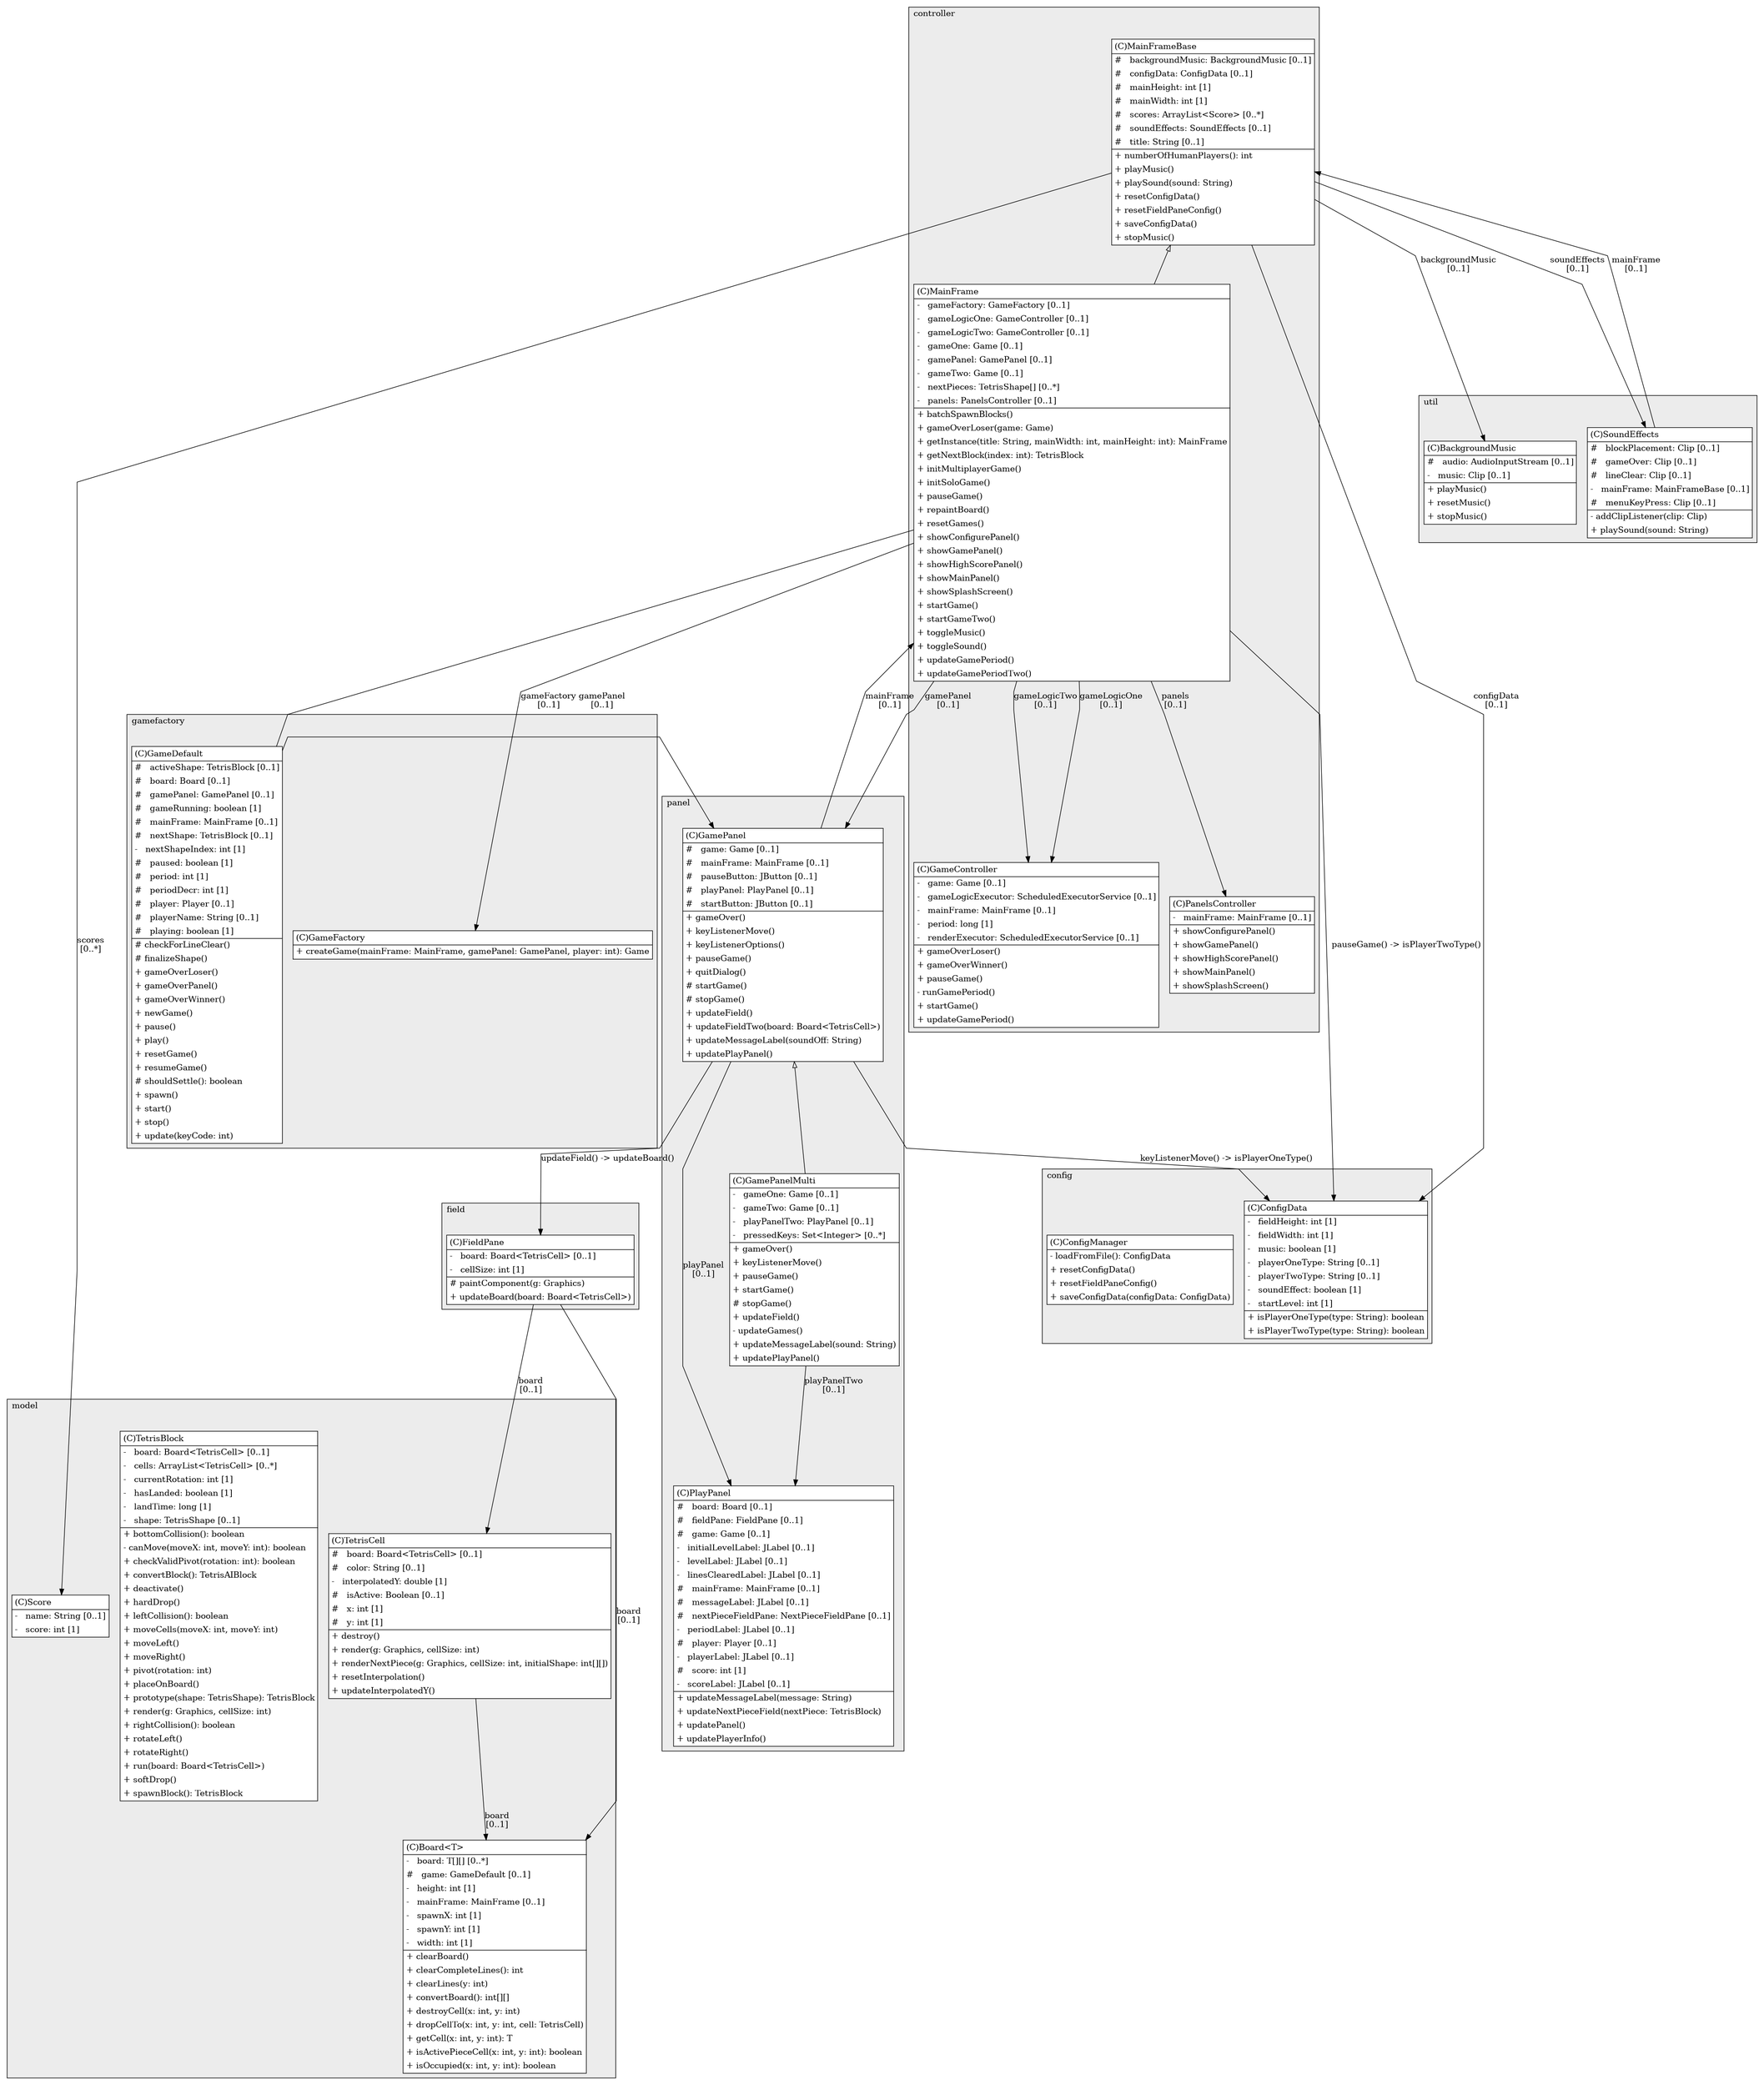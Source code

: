 @startuml

/' diagram meta data start
config=StructureConfiguration;
{
  "projectClassification": {
    "searchMode": "OpenProject", // OpenProject, AllProjects
    "includedProjects": "",
    "pathEndKeywords": "*.impl",
    "isClientPath": "",
    "isClientName": "",
    "isTestPath": "",
    "isTestName": "",
    "isMappingPath": "",
    "isMappingName": "",
    "isDataAccessPath": "",
    "isDataAccessName": "",
    "isDataStructurePath": "",
    "isDataStructureName": "",
    "isInterfaceStructuresPath": "",
    "isInterfaceStructuresName": "",
    "isEntryPointPath": "",
    "isEntryPointName": "",
    "treatFinalFieldsAsMandatory": false
  },
  "graphRestriction": {
    "classPackageExcludeFilter": "",
    "classPackageIncludeFilter": "",
    "classNameExcludeFilter": "",
    "classNameIncludeFilter": "",
    "methodNameExcludeFilter": "",
    "methodNameIncludeFilter": "",
    "removeByInheritance": "", // inheritance/annotation based filtering is done in a second step
    "removeByAnnotation": "",
    "removeByClassPackage": "", // cleanup the graph after inheritance/annotation based filtering is done
    "removeByClassName": "",
    "cutMappings": false,
    "cutEnum": true,
    "cutTests": true,
    "cutClient": true,
    "cutDataAccess": true,
    "cutInterfaceStructures": true,
    "cutDataStructures": true,
    "cutGetterAndSetter": true,
    "cutConstructors": true
  },
  "graphTraversal": {
    "forwardDepth": 3,
    "backwardDepth": 3,
    "classPackageExcludeFilter": "",
    "classPackageIncludeFilter": "",
    "classNameExcludeFilter": "",
    "classNameIncludeFilter": "",
    "methodNameExcludeFilter": "",
    "methodNameIncludeFilter": "",
    "hideMappings": false,
    "hideDataStructures": false,
    "hidePrivateMethods": true,
    "hideInterfaceCalls": true, // indirection: implementation -> interface (is hidden) -> implementation
    "onlyShowApplicationEntryPoints": false, // root node is included
    "useMethodCallsForStructureDiagram": "ForwardOnly" // ForwardOnly, BothDirections, No
  },
  "details": {
    "aggregation": "GroupByClass", // ByClass, GroupByClass, None
    "showClassGenericTypes": true,
    "showMethods": true,
    "showMethodParameterNames": true,
    "showMethodParameterTypes": true,
    "showMethodReturnType": true,
    "showPackageLevels": 2,
    "showDetailedClassStructure": true
  },
  "rootClass": "view.panel.GamePanel",
  "extensionCallbackMethod": "" // qualified.class.name#methodName - signature: public static String method(String)
}
diagram meta data end '/



digraph g {
    rankdir="TB"
    splines=polyline
    

'nodes 
subgraph cluster_104069929 { 
   	label=model
	labeljust=l
	fillcolor="#ececec"
	style=filled
   
   Board104069929[
	label=<<TABLE BORDER="1" CELLBORDER="0" CELLPADDING="4" CELLSPACING="0">
<TR><TD ALIGN="LEFT" >(C)Board&lt;T&gt;</TD></TR>
<HR/>
<TR><TD ALIGN="LEFT" >-   board: T[][] [0..*]</TD></TR>
<TR><TD ALIGN="LEFT" >#   game: GameDefault [0..1]</TD></TR>
<TR><TD ALIGN="LEFT" >-   height: int [1]</TD></TR>
<TR><TD ALIGN="LEFT" >-   mainFrame: MainFrame [0..1]</TD></TR>
<TR><TD ALIGN="LEFT" >-   spawnX: int [1]</TD></TR>
<TR><TD ALIGN="LEFT" >-   spawnY: int [1]</TD></TR>
<TR><TD ALIGN="LEFT" >-   width: int [1]</TD></TR>
<HR/>
<TR><TD ALIGN="LEFT" >+ clearBoard()</TD></TR>
<TR><TD ALIGN="LEFT" >+ clearCompleteLines(): int</TD></TR>
<TR><TD ALIGN="LEFT" >+ clearLines(y: int)</TD></TR>
<TR><TD ALIGN="LEFT" >+ convertBoard(): int[][]</TD></TR>
<TR><TD ALIGN="LEFT" >+ destroyCell(x: int, y: int)</TD></TR>
<TR><TD ALIGN="LEFT" >+ dropCellTo(x: int, y: int, cell: TetrisCell)</TD></TR>
<TR><TD ALIGN="LEFT" >+ getCell(x: int, y: int): T</TD></TR>
<TR><TD ALIGN="LEFT" >+ isActivePieceCell(x: int, y: int): boolean</TD></TR>
<TR><TD ALIGN="LEFT" >+ isOccupied(x: int, y: int): boolean</TD></TR>
</TABLE>>
	style=filled
	margin=0
	shape=plaintext
	fillcolor="#FFFFFF"
];

Score104069929[
	label=<<TABLE BORDER="1" CELLBORDER="0" CELLPADDING="4" CELLSPACING="0">
<TR><TD ALIGN="LEFT" >(C)Score</TD></TR>
<HR/>
<TR><TD ALIGN="LEFT" >-   name: String [0..1]</TD></TR>
<TR><TD ALIGN="LEFT" >-   score: int [1]</TD></TR>
</TABLE>>
	style=filled
	margin=0
	shape=plaintext
	fillcolor="#FFFFFF"
];

TetrisBlock104069929[
	label=<<TABLE BORDER="1" CELLBORDER="0" CELLPADDING="4" CELLSPACING="0">
<TR><TD ALIGN="LEFT" >(C)TetrisBlock</TD></TR>
<HR/>
<TR><TD ALIGN="LEFT" >-   board: Board&lt;TetrisCell&gt; [0..1]</TD></TR>
<TR><TD ALIGN="LEFT" >-   cells: ArrayList&lt;TetrisCell&gt; [0..*]</TD></TR>
<TR><TD ALIGN="LEFT" >-   currentRotation: int [1]</TD></TR>
<TR><TD ALIGN="LEFT" >-   hasLanded: boolean [1]</TD></TR>
<TR><TD ALIGN="LEFT" >-   landTime: long [1]</TD></TR>
<TR><TD ALIGN="LEFT" >-   shape: TetrisShape [0..1]</TD></TR>
<HR/>
<TR><TD ALIGN="LEFT" >+ bottomCollision(): boolean</TD></TR>
<TR><TD ALIGN="LEFT" >- canMove(moveX: int, moveY: int): boolean</TD></TR>
<TR><TD ALIGN="LEFT" >+ checkValidPivot(rotation: int): boolean</TD></TR>
<TR><TD ALIGN="LEFT" >+ convertBlock(): TetrisAIBlock</TD></TR>
<TR><TD ALIGN="LEFT" >+ deactivate()</TD></TR>
<TR><TD ALIGN="LEFT" >+ hardDrop()</TD></TR>
<TR><TD ALIGN="LEFT" >+ leftCollision(): boolean</TD></TR>
<TR><TD ALIGN="LEFT" >+ moveCells(moveX: int, moveY: int)</TD></TR>
<TR><TD ALIGN="LEFT" >+ moveLeft()</TD></TR>
<TR><TD ALIGN="LEFT" >+ moveRight()</TD></TR>
<TR><TD ALIGN="LEFT" >+ pivot(rotation: int)</TD></TR>
<TR><TD ALIGN="LEFT" >+ placeOnBoard()</TD></TR>
<TR><TD ALIGN="LEFT" >+ prototype(shape: TetrisShape): TetrisBlock</TD></TR>
<TR><TD ALIGN="LEFT" >+ render(g: Graphics, cellSize: int)</TD></TR>
<TR><TD ALIGN="LEFT" >+ rightCollision(): boolean</TD></TR>
<TR><TD ALIGN="LEFT" >+ rotateLeft()</TD></TR>
<TR><TD ALIGN="LEFT" >+ rotateRight()</TD></TR>
<TR><TD ALIGN="LEFT" >+ run(board: Board&lt;TetrisCell&gt;)</TD></TR>
<TR><TD ALIGN="LEFT" >+ softDrop()</TD></TR>
<TR><TD ALIGN="LEFT" >+ spawnBlock(): TetrisBlock</TD></TR>
</TABLE>>
	style=filled
	margin=0
	shape=plaintext
	fillcolor="#FFFFFF"
];

TetrisCell104069929[
	label=<<TABLE BORDER="1" CELLBORDER="0" CELLPADDING="4" CELLSPACING="0">
<TR><TD ALIGN="LEFT" >(C)TetrisCell</TD></TR>
<HR/>
<TR><TD ALIGN="LEFT" >#   board: Board&lt;TetrisCell&gt; [0..1]</TD></TR>
<TR><TD ALIGN="LEFT" >#   color: String [0..1]</TD></TR>
<TR><TD ALIGN="LEFT" >-   interpolatedY: double [1]</TD></TR>
<TR><TD ALIGN="LEFT" >#   isActive: Boolean [0..1]</TD></TR>
<TR><TD ALIGN="LEFT" >#   x: int [1]</TD></TR>
<TR><TD ALIGN="LEFT" >#   y: int [1]</TD></TR>
<HR/>
<TR><TD ALIGN="LEFT" >+ destroy()</TD></TR>
<TR><TD ALIGN="LEFT" >+ render(g: Graphics, cellSize: int)</TD></TR>
<TR><TD ALIGN="LEFT" >+ renderNextPiece(g: Graphics, cellSize: int, initialShape: int[][])</TD></TR>
<TR><TD ALIGN="LEFT" >+ resetInterpolation()</TD></TR>
<TR><TD ALIGN="LEFT" >+ updateInterpolatedY()</TD></TR>
</TABLE>>
	style=filled
	margin=0
	shape=plaintext
	fillcolor="#FFFFFF"
];
} 

subgraph cluster_106433028 { 
   	label=panel
	labeljust=l
	fillcolor="#ececec"
	style=filled
   
   GamePanel1369366907[
	label=<<TABLE BORDER="1" CELLBORDER="0" CELLPADDING="4" CELLSPACING="0">
<TR><TD ALIGN="LEFT" >(C)GamePanel</TD></TR>
<HR/>
<TR><TD ALIGN="LEFT" >#   game: Game [0..1]</TD></TR>
<TR><TD ALIGN="LEFT" >#   mainFrame: MainFrame [0..1]</TD></TR>
<TR><TD ALIGN="LEFT" >#   pauseButton: JButton [0..1]</TD></TR>
<TR><TD ALIGN="LEFT" >#   playPanel: PlayPanel [0..1]</TD></TR>
<TR><TD ALIGN="LEFT" >#   startButton: JButton [0..1]</TD></TR>
<HR/>
<TR><TD ALIGN="LEFT" >+ gameOver()</TD></TR>
<TR><TD ALIGN="LEFT" >+ keyListenerMove()</TD></TR>
<TR><TD ALIGN="LEFT" >+ keyListenerOptions()</TD></TR>
<TR><TD ALIGN="LEFT" >+ pauseGame()</TD></TR>
<TR><TD ALIGN="LEFT" >+ quitDialog()</TD></TR>
<TR><TD ALIGN="LEFT" ># startGame()</TD></TR>
<TR><TD ALIGN="LEFT" ># stopGame()</TD></TR>
<TR><TD ALIGN="LEFT" >+ updateField()</TD></TR>
<TR><TD ALIGN="LEFT" >+ updateFieldTwo(board: Board&lt;TetrisCell&gt;)</TD></TR>
<TR><TD ALIGN="LEFT" >+ updateMessageLabel(soundOff: String)</TD></TR>
<TR><TD ALIGN="LEFT" >+ updatePlayPanel()</TD></TR>
</TABLE>>
	style=filled
	margin=0
	shape=plaintext
	fillcolor="#FFFFFF"
];

GamePanelMulti1369366907[
	label=<<TABLE BORDER="1" CELLBORDER="0" CELLPADDING="4" CELLSPACING="0">
<TR><TD ALIGN="LEFT" >(C)GamePanelMulti</TD></TR>
<HR/>
<TR><TD ALIGN="LEFT" >-   gameOne: Game [0..1]</TD></TR>
<TR><TD ALIGN="LEFT" >-   gameTwo: Game [0..1]</TD></TR>
<TR><TD ALIGN="LEFT" >-   playPanelTwo: PlayPanel [0..1]</TD></TR>
<TR><TD ALIGN="LEFT" >-   pressedKeys: Set&lt;Integer&gt; [0..*]</TD></TR>
<HR/>
<TR><TD ALIGN="LEFT" >+ gameOver()</TD></TR>
<TR><TD ALIGN="LEFT" >+ keyListenerMove()</TD></TR>
<TR><TD ALIGN="LEFT" >+ pauseGame()</TD></TR>
<TR><TD ALIGN="LEFT" >+ startGame()</TD></TR>
<TR><TD ALIGN="LEFT" ># stopGame()</TD></TR>
<TR><TD ALIGN="LEFT" >+ updateField()</TD></TR>
<TR><TD ALIGN="LEFT" >- updateGames()</TD></TR>
<TR><TD ALIGN="LEFT" >+ updateMessageLabel(sound: String)</TD></TR>
<TR><TD ALIGN="LEFT" >+ updatePlayPanel()</TD></TR>
</TABLE>>
	style=filled
	margin=0
	shape=plaintext
	fillcolor="#FFFFFF"
];

PlayPanel1369366907[
	label=<<TABLE BORDER="1" CELLBORDER="0" CELLPADDING="4" CELLSPACING="0">
<TR><TD ALIGN="LEFT" >(C)PlayPanel</TD></TR>
<HR/>
<TR><TD ALIGN="LEFT" >#   board: Board [0..1]</TD></TR>
<TR><TD ALIGN="LEFT" >#   fieldPane: FieldPane [0..1]</TD></TR>
<TR><TD ALIGN="LEFT" >#   game: Game [0..1]</TD></TR>
<TR><TD ALIGN="LEFT" >-   initialLevelLabel: JLabel [0..1]</TD></TR>
<TR><TD ALIGN="LEFT" >-   levelLabel: JLabel [0..1]</TD></TR>
<TR><TD ALIGN="LEFT" >-   linesClearedLabel: JLabel [0..1]</TD></TR>
<TR><TD ALIGN="LEFT" >#   mainFrame: MainFrame [0..1]</TD></TR>
<TR><TD ALIGN="LEFT" >#   messageLabel: JLabel [0..1]</TD></TR>
<TR><TD ALIGN="LEFT" >#   nextPieceFieldPane: NextPieceFieldPane [0..1]</TD></TR>
<TR><TD ALIGN="LEFT" >-   periodLabel: JLabel [0..1]</TD></TR>
<TR><TD ALIGN="LEFT" >#   player: Player [0..1]</TD></TR>
<TR><TD ALIGN="LEFT" >-   playerLabel: JLabel [0..1]</TD></TR>
<TR><TD ALIGN="LEFT" >#   score: int [1]</TD></TR>
<TR><TD ALIGN="LEFT" >-   scoreLabel: JLabel [0..1]</TD></TR>
<HR/>
<TR><TD ALIGN="LEFT" >+ updateMessageLabel(message: String)</TD></TR>
<TR><TD ALIGN="LEFT" >+ updateNextPieceField(nextPiece: TetrisBlock)</TD></TR>
<TR><TD ALIGN="LEFT" >+ updatePanel()</TD></TR>
<TR><TD ALIGN="LEFT" >+ updatePlayerInfo()</TD></TR>
</TABLE>>
	style=filled
	margin=0
	shape=plaintext
	fillcolor="#FFFFFF"
];
} 

subgraph cluster_1354792126 { 
   	label=config
	labeljust=l
	fillcolor="#ececec"
	style=filled
   
   ConfigData1354792126[
	label=<<TABLE BORDER="1" CELLBORDER="0" CELLPADDING="4" CELLSPACING="0">
<TR><TD ALIGN="LEFT" >(C)ConfigData</TD></TR>
<HR/>
<TR><TD ALIGN="LEFT" >-   fieldHeight: int [1]</TD></TR>
<TR><TD ALIGN="LEFT" >-   fieldWidth: int [1]</TD></TR>
<TR><TD ALIGN="LEFT" >-   music: boolean [1]</TD></TR>
<TR><TD ALIGN="LEFT" >-   playerOneType: String [0..1]</TD></TR>
<TR><TD ALIGN="LEFT" >-   playerTwoType: String [0..1]</TD></TR>
<TR><TD ALIGN="LEFT" >-   soundEffect: boolean [1]</TD></TR>
<TR><TD ALIGN="LEFT" >-   startLevel: int [1]</TD></TR>
<HR/>
<TR><TD ALIGN="LEFT" >+ isPlayerOneType(type: String): boolean</TD></TR>
<TR><TD ALIGN="LEFT" >+ isPlayerTwoType(type: String): boolean</TD></TR>
</TABLE>>
	style=filled
	margin=0
	shape=plaintext
	fillcolor="#FFFFFF"
];

ConfigManager1354792126[
	label=<<TABLE BORDER="1" CELLBORDER="0" CELLPADDING="4" CELLSPACING="0">
<TR><TD ALIGN="LEFT" >(C)ConfigManager</TD></TR>
<HR/>
<TR><TD ALIGN="LEFT" >- loadFromFile(): ConfigData</TD></TR>
<TR><TD ALIGN="LEFT" >+ resetConfigData()</TD></TR>
<TR><TD ALIGN="LEFT" >+ resetFieldPaneConfig()</TD></TR>
<TR><TD ALIGN="LEFT" >+ saveConfigData(configData: ConfigData)</TD></TR>
</TABLE>>
	style=filled
	margin=0
	shape=plaintext
	fillcolor="#FFFFFF"
];
} 

subgraph cluster_1404891352 { 
   	label=gamefactory
	labeljust=l
	fillcolor="#ececec"
	style=filled
   
   GameDefault1313329773[
	label=<<TABLE BORDER="1" CELLBORDER="0" CELLPADDING="4" CELLSPACING="0">
<TR><TD ALIGN="LEFT" >(C)GameDefault</TD></TR>
<HR/>
<TR><TD ALIGN="LEFT" >#   activeShape: TetrisBlock [0..1]</TD></TR>
<TR><TD ALIGN="LEFT" >#   board: Board [0..1]</TD></TR>
<TR><TD ALIGN="LEFT" >#   gamePanel: GamePanel [0..1]</TD></TR>
<TR><TD ALIGN="LEFT" >#   gameRunning: boolean [1]</TD></TR>
<TR><TD ALIGN="LEFT" >#   mainFrame: MainFrame [0..1]</TD></TR>
<TR><TD ALIGN="LEFT" >#   nextShape: TetrisBlock [0..1]</TD></TR>
<TR><TD ALIGN="LEFT" >-   nextShapeIndex: int [1]</TD></TR>
<TR><TD ALIGN="LEFT" >#   paused: boolean [1]</TD></TR>
<TR><TD ALIGN="LEFT" >#   period: int [1]</TD></TR>
<TR><TD ALIGN="LEFT" >#   periodDecr: int [1]</TD></TR>
<TR><TD ALIGN="LEFT" >#   player: Player [0..1]</TD></TR>
<TR><TD ALIGN="LEFT" >#   playerName: String [0..1]</TD></TR>
<TR><TD ALIGN="LEFT" >#   playing: boolean [1]</TD></TR>
<HR/>
<TR><TD ALIGN="LEFT" ># checkForLineClear()</TD></TR>
<TR><TD ALIGN="LEFT" ># finalizeShape()</TD></TR>
<TR><TD ALIGN="LEFT" >+ gameOverLoser()</TD></TR>
<TR><TD ALIGN="LEFT" >+ gameOverPanel()</TD></TR>
<TR><TD ALIGN="LEFT" >+ gameOverWinner()</TD></TR>
<TR><TD ALIGN="LEFT" >+ newGame()</TD></TR>
<TR><TD ALIGN="LEFT" >+ pause()</TD></TR>
<TR><TD ALIGN="LEFT" >+ play()</TD></TR>
<TR><TD ALIGN="LEFT" >+ resetGame()</TD></TR>
<TR><TD ALIGN="LEFT" >+ resumeGame()</TD></TR>
<TR><TD ALIGN="LEFT" ># shouldSettle(): boolean</TD></TR>
<TR><TD ALIGN="LEFT" >+ spawn()</TD></TR>
<TR><TD ALIGN="LEFT" >+ start()</TD></TR>
<TR><TD ALIGN="LEFT" >+ stop()</TD></TR>
<TR><TD ALIGN="LEFT" >+ update(keyCode: int)</TD></TR>
</TABLE>>
	style=filled
	margin=0
	shape=plaintext
	fillcolor="#FFFFFF"
];

GameFactory1313329773[
	label=<<TABLE BORDER="1" CELLBORDER="0" CELLPADDING="4" CELLSPACING="0">
<TR><TD ALIGN="LEFT" >(C)GameFactory</TD></TR>
<HR/>
<TR><TD ALIGN="LEFT" >+ createGame(mainFrame: MainFrame, gamePanel: GamePanel, player: int): Game</TD></TR>
</TABLE>>
	style=filled
	margin=0
	shape=plaintext
	fillcolor="#FFFFFF"
];
} 

subgraph cluster_3600386 { 
   	label=util
	labeljust=l
	fillcolor="#ececec"
	style=filled
   
   BackgroundMusic3600386[
	label=<<TABLE BORDER="1" CELLBORDER="0" CELLPADDING="4" CELLSPACING="0">
<TR><TD ALIGN="LEFT" >(C)BackgroundMusic</TD></TR>
<HR/>
<TR><TD ALIGN="LEFT" >#   audio: AudioInputStream [0..1]</TD></TR>
<TR><TD ALIGN="LEFT" >-   music: Clip [0..1]</TD></TR>
<HR/>
<TR><TD ALIGN="LEFT" >+ playMusic()</TD></TR>
<TR><TD ALIGN="LEFT" >+ resetMusic()</TD></TR>
<TR><TD ALIGN="LEFT" >+ stopMusic()</TD></TR>
</TABLE>>
	style=filled
	margin=0
	shape=plaintext
	fillcolor="#FFFFFF"
];

SoundEffects3600386[
	label=<<TABLE BORDER="1" CELLBORDER="0" CELLPADDING="4" CELLSPACING="0">
<TR><TD ALIGN="LEFT" >(C)SoundEffects</TD></TR>
<HR/>
<TR><TD ALIGN="LEFT" >#   blockPlacement: Clip [0..1]</TD></TR>
<TR><TD ALIGN="LEFT" >#   gameOver: Clip [0..1]</TD></TR>
<TR><TD ALIGN="LEFT" >#   lineClear: Clip [0..1]</TD></TR>
<TR><TD ALIGN="LEFT" >-   mainFrame: MainFrameBase [0..1]</TD></TR>
<TR><TD ALIGN="LEFT" >#   menuKeyPress: Clip [0..1]</TD></TR>
<HR/>
<TR><TD ALIGN="LEFT" >- addClipListener(clip: Clip)</TD></TR>
<TR><TD ALIGN="LEFT" >+ playSound(sound: String)</TD></TR>
</TABLE>>
	style=filled
	margin=0
	shape=plaintext
	fillcolor="#FFFFFF"
];
} 

subgraph cluster_637428636 { 
   	label=controller
	labeljust=l
	fillcolor="#ececec"
	style=filled
   
   GameController637428636[
	label=<<TABLE BORDER="1" CELLBORDER="0" CELLPADDING="4" CELLSPACING="0">
<TR><TD ALIGN="LEFT" >(C)GameController</TD></TR>
<HR/>
<TR><TD ALIGN="LEFT" >-   game: Game [0..1]</TD></TR>
<TR><TD ALIGN="LEFT" >-   gameLogicExecutor: ScheduledExecutorService [0..1]</TD></TR>
<TR><TD ALIGN="LEFT" >-   mainFrame: MainFrame [0..1]</TD></TR>
<TR><TD ALIGN="LEFT" >-   period: long [1]</TD></TR>
<TR><TD ALIGN="LEFT" >-   renderExecutor: ScheduledExecutorService [0..1]</TD></TR>
<HR/>
<TR><TD ALIGN="LEFT" >+ gameOverLoser()</TD></TR>
<TR><TD ALIGN="LEFT" >+ gameOverWinner()</TD></TR>
<TR><TD ALIGN="LEFT" >+ pauseGame()</TD></TR>
<TR><TD ALIGN="LEFT" >- runGamePeriod()</TD></TR>
<TR><TD ALIGN="LEFT" >+ startGame()</TD></TR>
<TR><TD ALIGN="LEFT" >+ updateGamePeriod()</TD></TR>
</TABLE>>
	style=filled
	margin=0
	shape=plaintext
	fillcolor="#FFFFFF"
];

MainFrame637428636[
	label=<<TABLE BORDER="1" CELLBORDER="0" CELLPADDING="4" CELLSPACING="0">
<TR><TD ALIGN="LEFT" >(C)MainFrame</TD></TR>
<HR/>
<TR><TD ALIGN="LEFT" >-   gameFactory: GameFactory [0..1]</TD></TR>
<TR><TD ALIGN="LEFT" >-   gameLogicOne: GameController [0..1]</TD></TR>
<TR><TD ALIGN="LEFT" >-   gameLogicTwo: GameController [0..1]</TD></TR>
<TR><TD ALIGN="LEFT" >-   gameOne: Game [0..1]</TD></TR>
<TR><TD ALIGN="LEFT" >-   gamePanel: GamePanel [0..1]</TD></TR>
<TR><TD ALIGN="LEFT" >-   gameTwo: Game [0..1]</TD></TR>
<TR><TD ALIGN="LEFT" >-   nextPieces: TetrisShape[] [0..*]</TD></TR>
<TR><TD ALIGN="LEFT" >-   panels: PanelsController [0..1]</TD></TR>
<HR/>
<TR><TD ALIGN="LEFT" >+ batchSpawnBlocks()</TD></TR>
<TR><TD ALIGN="LEFT" >+ gameOverLoser(game: Game)</TD></TR>
<TR><TD ALIGN="LEFT" >+ getInstance(title: String, mainWidth: int, mainHeight: int): MainFrame</TD></TR>
<TR><TD ALIGN="LEFT" >+ getNextBlock(index: int): TetrisBlock</TD></TR>
<TR><TD ALIGN="LEFT" >+ initMultiplayerGame()</TD></TR>
<TR><TD ALIGN="LEFT" >+ initSoloGame()</TD></TR>
<TR><TD ALIGN="LEFT" >+ pauseGame()</TD></TR>
<TR><TD ALIGN="LEFT" >+ repaintBoard()</TD></TR>
<TR><TD ALIGN="LEFT" >+ resetGames()</TD></TR>
<TR><TD ALIGN="LEFT" >+ showConfigurePanel()</TD></TR>
<TR><TD ALIGN="LEFT" >+ showGamePanel()</TD></TR>
<TR><TD ALIGN="LEFT" >+ showHighScorePanel()</TD></TR>
<TR><TD ALIGN="LEFT" >+ showMainPanel()</TD></TR>
<TR><TD ALIGN="LEFT" >+ showSplashScreen()</TD></TR>
<TR><TD ALIGN="LEFT" >+ startGame()</TD></TR>
<TR><TD ALIGN="LEFT" >+ startGameTwo()</TD></TR>
<TR><TD ALIGN="LEFT" >+ toggleMusic()</TD></TR>
<TR><TD ALIGN="LEFT" >+ toggleSound()</TD></TR>
<TR><TD ALIGN="LEFT" >+ updateGamePeriod()</TD></TR>
<TR><TD ALIGN="LEFT" >+ updateGamePeriodTwo()</TD></TR>
</TABLE>>
	style=filled
	margin=0
	shape=plaintext
	fillcolor="#FFFFFF"
];

MainFrameBase637428636[
	label=<<TABLE BORDER="1" CELLBORDER="0" CELLPADDING="4" CELLSPACING="0">
<TR><TD ALIGN="LEFT" >(C)MainFrameBase</TD></TR>
<HR/>
<TR><TD ALIGN="LEFT" >#   backgroundMusic: BackgroundMusic [0..1]</TD></TR>
<TR><TD ALIGN="LEFT" >#   configData: ConfigData [0..1]</TD></TR>
<TR><TD ALIGN="LEFT" >#   mainHeight: int [1]</TD></TR>
<TR><TD ALIGN="LEFT" >#   mainWidth: int [1]</TD></TR>
<TR><TD ALIGN="LEFT" >#   scores: ArrayList&lt;Score&gt; [0..*]</TD></TR>
<TR><TD ALIGN="LEFT" >#   soundEffects: SoundEffects [0..1]</TD></TR>
<TR><TD ALIGN="LEFT" >#   title: String [0..1]</TD></TR>
<HR/>
<TR><TD ALIGN="LEFT" >+ numberOfHumanPlayers(): int</TD></TR>
<TR><TD ALIGN="LEFT" >+ playMusic()</TD></TR>
<TR><TD ALIGN="LEFT" >+ playSound(sound: String)</TD></TR>
<TR><TD ALIGN="LEFT" >+ resetConfigData()</TD></TR>
<TR><TD ALIGN="LEFT" >+ resetFieldPaneConfig()</TD></TR>
<TR><TD ALIGN="LEFT" >+ saveConfigData()</TD></TR>
<TR><TD ALIGN="LEFT" >+ stopMusic()</TD></TR>
</TABLE>>
	style=filled
	margin=0
	shape=plaintext
	fillcolor="#FFFFFF"
];

PanelsController637428636[
	label=<<TABLE BORDER="1" CELLBORDER="0" CELLPADDING="4" CELLSPACING="0">
<TR><TD ALIGN="LEFT" >(C)PanelsController</TD></TR>
<HR/>
<TR><TD ALIGN="LEFT" >-   mainFrame: MainFrame [0..1]</TD></TR>
<HR/>
<TR><TD ALIGN="LEFT" >+ showConfigurePanel()</TD></TR>
<TR><TD ALIGN="LEFT" >+ showGamePanel()</TD></TR>
<TR><TD ALIGN="LEFT" >+ showHighScorePanel()</TD></TR>
<TR><TD ALIGN="LEFT" >+ showMainPanel()</TD></TR>
<TR><TD ALIGN="LEFT" >+ showSplashScreen()</TD></TR>
</TABLE>>
	style=filled
	margin=0
	shape=plaintext
	fillcolor="#FFFFFF"
];
} 

subgraph cluster_97427706 { 
   	label=field
	labeljust=l
	fillcolor="#ececec"
	style=filled
   
   FieldPane1360361585[
	label=<<TABLE BORDER="1" CELLBORDER="0" CELLPADDING="4" CELLSPACING="0">
<TR><TD ALIGN="LEFT" >(C)FieldPane</TD></TR>
<HR/>
<TR><TD ALIGN="LEFT" >-   board: Board&lt;TetrisCell&gt; [0..1]</TD></TR>
<TR><TD ALIGN="LEFT" >-   cellSize: int [1]</TD></TR>
<HR/>
<TR><TD ALIGN="LEFT" ># paintComponent(g: Graphics)</TD></TR>
<TR><TD ALIGN="LEFT" >+ updateBoard(board: Board&lt;TetrisCell&gt;)</TD></TR>
</TABLE>>
	style=filled
	margin=0
	shape=plaintext
	fillcolor="#FFFFFF"
];
} 

'edges    
FieldPane1360361585 -> Board104069929[label="board
[0..1]"];
FieldPane1360361585 -> TetrisCell104069929[label="board
[0..1]"];
GameDefault1313329773 -> GamePanel1369366907[label="gamePanel
[0..1]"];
GamePanel1369366907 -> ConfigData1354792126[label="keyListenerMove() -> isPlayerOneType()"];
GamePanel1369366907 -> FieldPane1360361585[label="updateField() -> updateBoard()"];
GamePanel1369366907 -> GamePanelMulti1369366907[arrowhead=none, arrowtail=empty, dir=both];
GamePanel1369366907 -> MainFrame637428636[label="mainFrame
[0..1]"];
GamePanel1369366907 -> PlayPanel1369366907[label="playPanel
[0..1]"];
GamePanelMulti1369366907 -> PlayPanel1369366907[label="playPanelTwo
[0..1]"];
MainFrame637428636 -> ConfigData1354792126[label="pauseGame() -> isPlayerTwoType()"];
MainFrame637428636 -> GameController637428636[label="gameLogicOne
[0..1]"];
MainFrame637428636 -> GameController637428636[label="gameLogicTwo
[0..1]"];
MainFrame637428636 -> GameDefault1313329773[arrowhead=none];
MainFrame637428636 -> GameFactory1313329773[label="gameFactory
[0..1]"];
MainFrame637428636 -> GamePanel1369366907[label="gamePanel
[0..1]"];
MainFrame637428636 -> PanelsController637428636[label="panels
[0..1]"];
MainFrameBase637428636 -> BackgroundMusic3600386[label="backgroundMusic
[0..1]"];
MainFrameBase637428636 -> ConfigData1354792126[label="configData
[0..1]"];
MainFrameBase637428636 -> MainFrame637428636[arrowhead=none, arrowtail=empty, dir=both];
MainFrameBase637428636 -> Score104069929[label="scores
[0..*]"];
MainFrameBase637428636 -> SoundEffects3600386[label="soundEffects
[0..1]"];
SoundEffects3600386 -> MainFrameBase637428636[label="mainFrame
[0..1]"];
TetrisCell104069929 -> Board104069929[label="board
[0..1]"];
    
}
@enduml